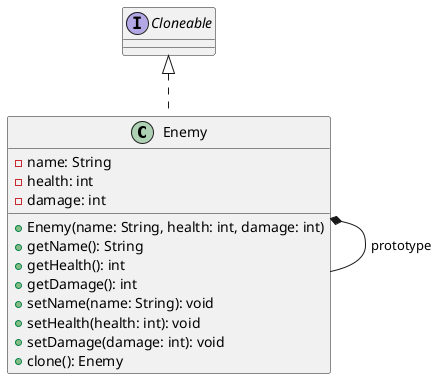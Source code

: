 @startuml
hide footbox

class Enemy implements Cloneable {
    -name: String
    -health: int
    -damage: int
    +Enemy(name: String, health: int, damage: int)
    +getName(): String
    +getHealth(): int
    +getDamage(): int
    +setName(name: String): void
    +setHealth(health: int): void
    +setDamage(damage: int): void
    +clone(): Enemy
}

Enemy *-- Enemy : prototype

@enduml
